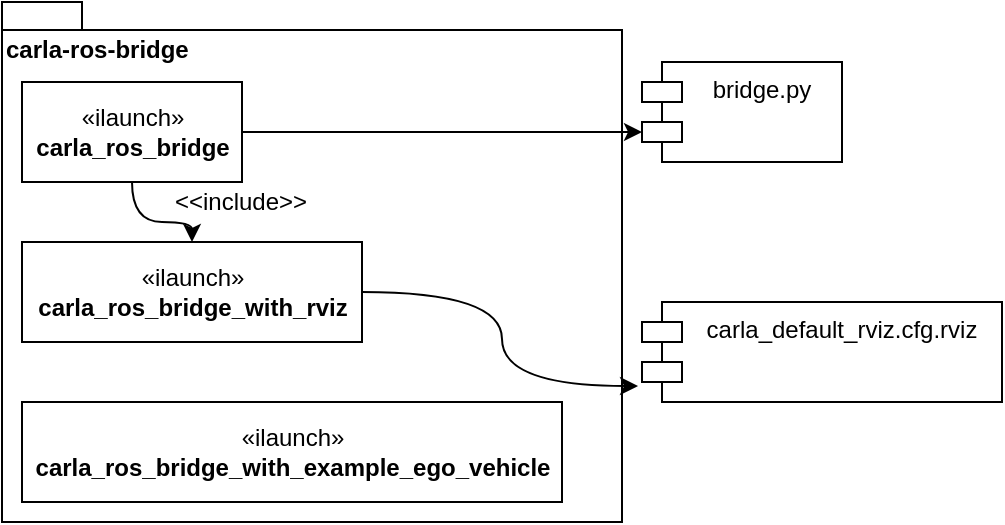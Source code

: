 <mxfile version="13.3.5" type="device"><diagram id="C1Y66t3wUp36fn2u5M5A" name="Page-1"><mxGraphModel dx="1102" dy="559" grid="1" gridSize="10" guides="1" tooltips="1" connect="1" arrows="1" fold="1" page="1" pageScale="1" pageWidth="827" pageHeight="1169" math="0" shadow="0"><root><mxCell id="0"/><mxCell id="1" parent="0"/><mxCell id="rrWDkmTKdm3xdv7DMYMP-1" value="carla-ros-bridge" style="shape=folder;fontStyle=1;spacingTop=10;tabWidth=40;tabHeight=14;tabPosition=left;html=1;verticalAlign=top;align=left;" vertex="1" parent="1"><mxGeometry x="20" y="40" width="310" height="260" as="geometry"/></mxCell><mxCell id="rrWDkmTKdm3xdv7DMYMP-2" value="bridge.py" style="shape=module;align=left;spacingLeft=20;align=center;verticalAlign=top;" vertex="1" parent="1"><mxGeometry x="340" y="70" width="100" height="50" as="geometry"/></mxCell><mxCell id="rrWDkmTKdm3xdv7DMYMP-14" style="edgeStyle=orthogonalEdgeStyle;curved=1;rounded=0;orthogonalLoop=1;jettySize=auto;html=1;exitX=0.5;exitY=1;exitDx=0;exitDy=0;" edge="1" parent="1" source="rrWDkmTKdm3xdv7DMYMP-5" target="rrWDkmTKdm3xdv7DMYMP-8"><mxGeometry relative="1" as="geometry"/></mxCell><mxCell id="rrWDkmTKdm3xdv7DMYMP-5" value="«ilaunch»&lt;br&gt;&lt;b&gt;carla_ros_bridge&lt;/b&gt;" style="html=1;" vertex="1" parent="1"><mxGeometry x="30" y="80" width="110" height="50" as="geometry"/></mxCell><mxCell id="rrWDkmTKdm3xdv7DMYMP-6" value="«ilaunch»&lt;br&gt;&lt;b&gt;carla_ros_bridge_with_example_ego_vehicle&lt;/b&gt;" style="html=1;" vertex="1" parent="1"><mxGeometry x="30" y="240" width="270" height="50" as="geometry"/></mxCell><mxCell id="rrWDkmTKdm3xdv7DMYMP-12" style="edgeStyle=orthogonalEdgeStyle;curved=1;rounded=0;orthogonalLoop=1;jettySize=auto;html=1;exitX=1;exitY=0.5;exitDx=0;exitDy=0;entryX=-0.011;entryY=0.84;entryDx=0;entryDy=0;entryPerimeter=0;" edge="1" parent="1" source="rrWDkmTKdm3xdv7DMYMP-8" target="rrWDkmTKdm3xdv7DMYMP-11"><mxGeometry relative="1" as="geometry"/></mxCell><mxCell id="rrWDkmTKdm3xdv7DMYMP-8" value="«ilaunch»&lt;br&gt;&lt;b&gt;carla_ros_bridge_with_rviz&lt;/b&gt;" style="html=1;" vertex="1" parent="1"><mxGeometry x="30" y="160" width="170" height="50" as="geometry"/></mxCell><mxCell id="rrWDkmTKdm3xdv7DMYMP-3" style="edgeStyle=orthogonalEdgeStyle;curved=1;rounded=0;orthogonalLoop=1;jettySize=auto;html=1;entryX=0;entryY=0;entryDx=0;entryDy=35;entryPerimeter=0;exitX=1;exitY=0.5;exitDx=0;exitDy=0;" edge="1" parent="1" source="rrWDkmTKdm3xdv7DMYMP-5" target="rrWDkmTKdm3xdv7DMYMP-2"><mxGeometry relative="1" as="geometry"><mxPoint x="350" y="150" as="sourcePoint"/></mxGeometry></mxCell><mxCell id="rrWDkmTKdm3xdv7DMYMP-11" value="carla_default_rviz.cfg.rviz" style="shape=module;align=left;spacingLeft=20;align=center;verticalAlign=top;" vertex="1" parent="1"><mxGeometry x="340" y="190" width="180" height="50" as="geometry"/></mxCell><mxCell id="rrWDkmTKdm3xdv7DMYMP-15" value="&amp;lt;&amp;lt;include&amp;gt;&amp;gt;" style="text;html=1;align=center;verticalAlign=middle;resizable=0;points=[];autosize=1;" vertex="1" parent="1"><mxGeometry x="99" y="130" width="80" height="20" as="geometry"/></mxCell></root></mxGraphModel></diagram></mxfile>